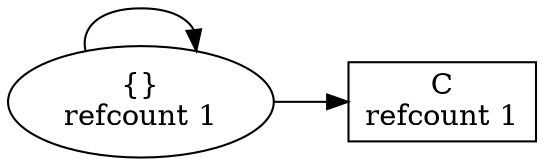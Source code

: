 digraph cycle {
    rankdir = LR
    "C\nrefcount 1" [shape = rect]
	"{}\nrefcount 1" -> "C\nrefcount 1"
	"{}\nrefcount 1" -> "{}\nrefcount 1"
}
